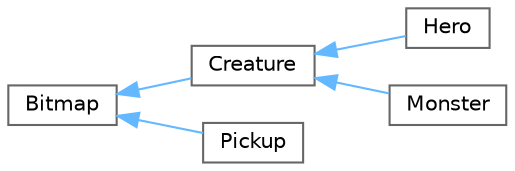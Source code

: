 digraph "Graphical Class Hierarchy"
{
 // LATEX_PDF_SIZE
  bgcolor="transparent";
  edge [fontname=Helvetica,fontsize=10,labelfontname=Helvetica,labelfontsize=10];
  node [fontname=Helvetica,fontsize=10,shape=box,height=0.2,width=0.4];
  rankdir="LR";
  Node0 [label="Bitmap",height=0.2,width=0.4,color="grey40", fillcolor="white", style="filled",URL="$class_bitmap.html",tooltip="Bitmap Class."];
  Node0 -> Node1 [dir="back",color="steelblue1",style="solid"];
  Node1 [label="Creature",height=0.2,width=0.4,color="grey40", fillcolor="white", style="filled",URL="$class_creature.html",tooltip=" "];
  Node1 -> Node2 [dir="back",color="steelblue1",style="solid"];
  Node2 [label="Hero",height=0.2,width=0.4,color="grey40", fillcolor="white", style="filled",URL="$class_hero.html",tooltip=" "];
  Node1 -> Node3 [dir="back",color="steelblue1",style="solid"];
  Node3 [label="Monster",height=0.2,width=0.4,color="grey40", fillcolor="white", style="filled",URL="$class_monster.html",tooltip=" "];
  Node0 -> Node4 [dir="back",color="steelblue1",style="solid"];
  Node4 [label="Pickup",height=0.2,width=0.4,color="grey40", fillcolor="white", style="filled",URL="$class_pickup.html",tooltip=" "];
}
